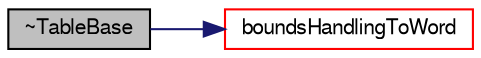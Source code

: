 digraph "~TableBase"
{
  bgcolor="transparent";
  edge [fontname="FreeSans",fontsize="10",labelfontname="FreeSans",labelfontsize="10"];
  node [fontname="FreeSans",fontsize="10",shape=record];
  rankdir="LR";
  Node4 [label="~TableBase",height=0.2,width=0.4,color="black", fillcolor="grey75", style="filled", fontcolor="black"];
  Node4 -> Node5 [color="midnightblue",fontsize="10",style="solid",fontname="FreeSans"];
  Node5 [label="boundsHandlingToWord",height=0.2,width=0.4,color="red",URL="$a27674.html#aa688f45738927379491a450d40c74cfc",tooltip="Return the out-of-bounds handling as a word. "];
}
